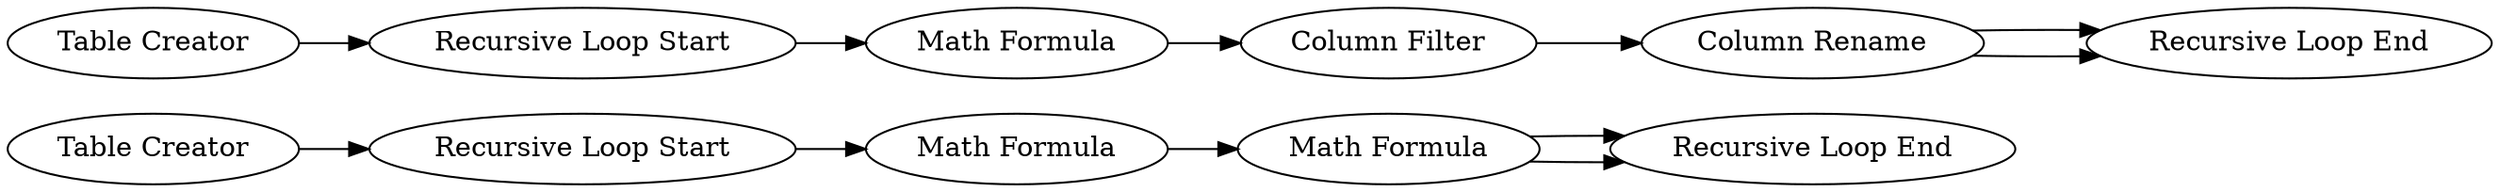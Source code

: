 digraph {
	1 [label="Table Creator"]
	2 [label="Math Formula"]
	3 [label="Recursive Loop End"]
	4 [label="Math Formula"]
	5 [label="Math Formula"]
	6 [label="Recursive Loop Start"]
	7 [label="Recursive Loop End"]
	8 [label="Table Creator"]
	9 [label="Column Filter"]
	10 [label="Column Rename"]
	11 [label="Recursive Loop Start"]
	1 -> 6
	2 -> 7
	2 -> 7
	4 -> 9
	5 -> 2
	6 -> 5
	8 -> 11
	9 -> 10
	10 -> 3
	10 -> 3
	11 -> 4
	rankdir=LR
}
